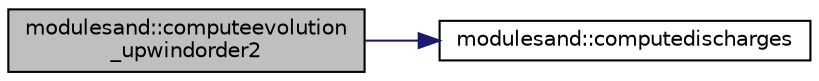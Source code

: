 digraph "modulesand::computeevolution_upwindorder2"
{
 // LATEX_PDF_SIZE
  edge [fontname="Helvetica",fontsize="10",labelfontname="Helvetica",labelfontsize="10"];
  node [fontname="Helvetica",fontsize="10",shape=record];
  rankdir="LR";
  Node1 [label="modulesand::computeevolution\l_upwindorder2",height=0.2,width=0.4,color="black", fillcolor="grey75", style="filled", fontcolor="black",tooltip=" "];
  Node1 -> Node2 [color="midnightblue",fontsize="10",style="solid"];
  Node2 [label="modulesand::computedischarges",height=0.2,width=0.4,color="black", fillcolor="white", style="filled",URL="$namespacemodulesand.html#a7c4449ee64c2b5e75dfe0924a2f83231",tooltip=" "];
}
